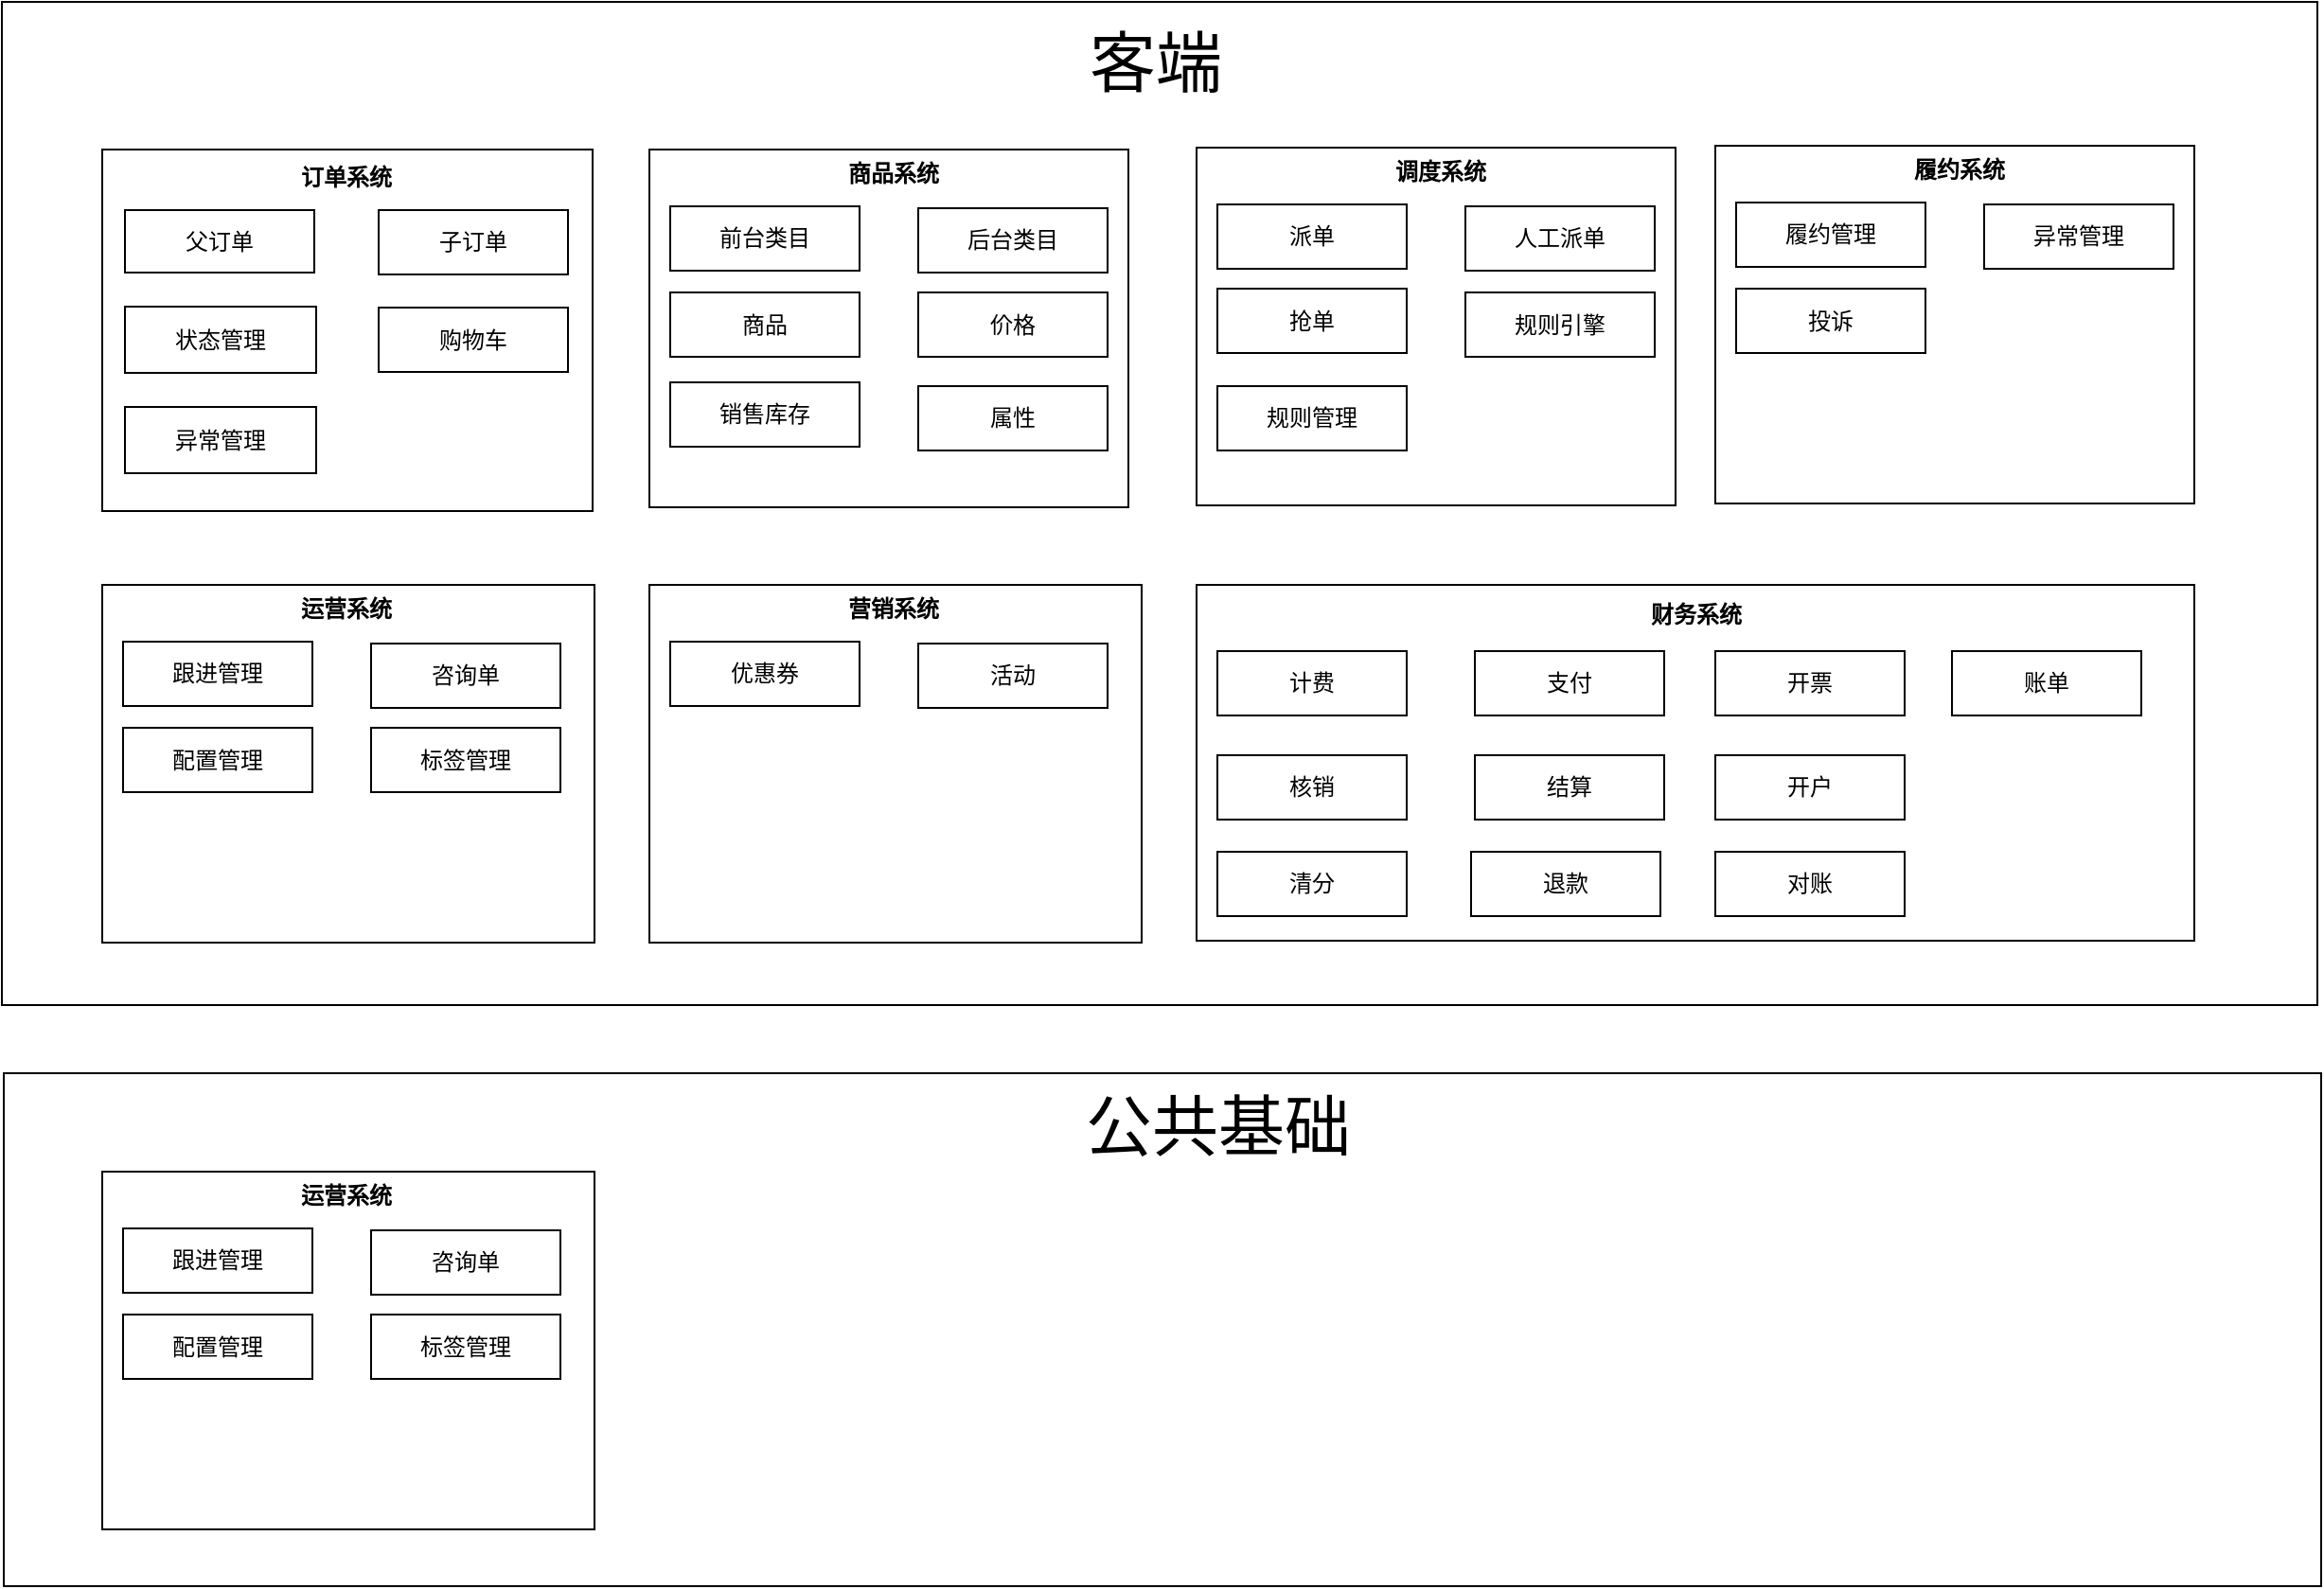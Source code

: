 <mxfile version="16.6.4" type="github"><diagram id="eQ8wMD1wYOPUiNA1ApBN" name="Page-1"><mxGraphModel dx="1902" dy="997" grid="0" gridSize="10" guides="1" tooltips="1" connect="1" arrows="1" fold="1" page="1" pageScale="1" pageWidth="827" pageHeight="1169" math="0" shadow="0"><root><mxCell id="0"/><mxCell id="1" parent="0"/><mxCell id="MfZtMbh1TgyxtuZnNvfO-58" value="" style="rounded=0;whiteSpace=wrap;html=1;" vertex="1" parent="1"><mxGeometry x="59" y="215" width="1223" height="530" as="geometry"/></mxCell><mxCell id="MfZtMbh1TgyxtuZnNvfO-1" value="" style="rounded=0;whiteSpace=wrap;html=1;" vertex="1" parent="1"><mxGeometry x="112" y="293" width="259" height="191" as="geometry"/></mxCell><mxCell id="MfZtMbh1TgyxtuZnNvfO-3" value="" style="rounded=0;whiteSpace=wrap;html=1;" vertex="1" parent="1"><mxGeometry x="60" y="781" width="1224" height="271" as="geometry"/></mxCell><mxCell id="MfZtMbh1TgyxtuZnNvfO-4" value="订单系统" style="text;html=1;strokeColor=none;fillColor=none;align=center;verticalAlign=middle;whiteSpace=wrap;rounded=0;fontStyle=1" vertex="1" parent="1"><mxGeometry x="210.5" y="293" width="60" height="30" as="geometry"/></mxCell><mxCell id="MfZtMbh1TgyxtuZnNvfO-5" value="父订单" style="rounded=0;whiteSpace=wrap;html=1;" vertex="1" parent="1"><mxGeometry x="124" y="325" width="100" height="33" as="geometry"/></mxCell><mxCell id="MfZtMbh1TgyxtuZnNvfO-6" value="子订单" style="rounded=0;whiteSpace=wrap;html=1;" vertex="1" parent="1"><mxGeometry x="258" y="325" width="100" height="34" as="geometry"/></mxCell><mxCell id="MfZtMbh1TgyxtuZnNvfO-7" value="购物车" style="rounded=0;whiteSpace=wrap;html=1;" vertex="1" parent="1"><mxGeometry x="258" y="376.5" width="100" height="34" as="geometry"/></mxCell><mxCell id="MfZtMbh1TgyxtuZnNvfO-8" value="状态管理" style="rounded=0;whiteSpace=wrap;html=1;" vertex="1" parent="1"><mxGeometry x="124" y="376" width="101" height="35" as="geometry"/></mxCell><mxCell id="MfZtMbh1TgyxtuZnNvfO-9" value="" style="rounded=0;whiteSpace=wrap;html=1;" vertex="1" parent="1"><mxGeometry x="401" y="293" width="253" height="189" as="geometry"/></mxCell><mxCell id="MfZtMbh1TgyxtuZnNvfO-10" value="商品系统" style="text;html=1;strokeColor=none;fillColor=none;align=center;verticalAlign=middle;whiteSpace=wrap;rounded=0;fontStyle=1" vertex="1" parent="1"><mxGeometry x="499.5" y="291" width="60" height="30" as="geometry"/></mxCell><mxCell id="MfZtMbh1TgyxtuZnNvfO-11" value="前台类目" style="rounded=0;whiteSpace=wrap;html=1;" vertex="1" parent="1"><mxGeometry x="412" y="323" width="100" height="34" as="geometry"/></mxCell><mxCell id="MfZtMbh1TgyxtuZnNvfO-12" value="后台类目" style="rounded=0;whiteSpace=wrap;html=1;" vertex="1" parent="1"><mxGeometry x="543" y="324" width="100" height="34" as="geometry"/></mxCell><mxCell id="MfZtMbh1TgyxtuZnNvfO-13" value="商品" style="rounded=0;whiteSpace=wrap;html=1;" vertex="1" parent="1"><mxGeometry x="412" y="368.5" width="100" height="34" as="geometry"/></mxCell><mxCell id="MfZtMbh1TgyxtuZnNvfO-14" value="价格" style="rounded=0;whiteSpace=wrap;html=1;" vertex="1" parent="1"><mxGeometry x="543" y="368.5" width="100" height="34" as="geometry"/></mxCell><mxCell id="MfZtMbh1TgyxtuZnNvfO-15" value="销售库存" style="rounded=0;whiteSpace=wrap;html=1;" vertex="1" parent="1"><mxGeometry x="412" y="416" width="100" height="34" as="geometry"/></mxCell><mxCell id="MfZtMbh1TgyxtuZnNvfO-16" value="属性" style="rounded=0;whiteSpace=wrap;html=1;" vertex="1" parent="1"><mxGeometry x="543" y="418" width="100" height="34" as="geometry"/></mxCell><mxCell id="MfZtMbh1TgyxtuZnNvfO-18" value="" style="rounded=0;whiteSpace=wrap;html=1;" vertex="1" parent="1"><mxGeometry x="690" y="292" width="253" height="189" as="geometry"/></mxCell><mxCell id="MfZtMbh1TgyxtuZnNvfO-19" value="调度系统" style="text;html=1;strokeColor=none;fillColor=none;align=center;verticalAlign=middle;whiteSpace=wrap;rounded=0;fontStyle=1" vertex="1" parent="1"><mxGeometry x="788.5" y="290" width="60" height="30" as="geometry"/></mxCell><mxCell id="MfZtMbh1TgyxtuZnNvfO-20" value="派单" style="rounded=0;whiteSpace=wrap;html=1;" vertex="1" parent="1"><mxGeometry x="701" y="322" width="100" height="34" as="geometry"/></mxCell><mxCell id="MfZtMbh1TgyxtuZnNvfO-21" value="人工派单" style="rounded=0;whiteSpace=wrap;html=1;" vertex="1" parent="1"><mxGeometry x="832" y="323" width="100" height="34" as="geometry"/></mxCell><mxCell id="MfZtMbh1TgyxtuZnNvfO-22" value="规则管理" style="rounded=0;whiteSpace=wrap;html=1;" vertex="1" parent="1"><mxGeometry x="701" y="418" width="100" height="34" as="geometry"/></mxCell><mxCell id="MfZtMbh1TgyxtuZnNvfO-26" value="" style="rounded=0;whiteSpace=wrap;html=1;" vertex="1" parent="1"><mxGeometry x="964" y="291" width="253" height="189" as="geometry"/></mxCell><mxCell id="MfZtMbh1TgyxtuZnNvfO-27" value="履约系统" style="text;html=1;strokeColor=none;fillColor=none;align=center;verticalAlign=middle;whiteSpace=wrap;rounded=0;fontStyle=1" vertex="1" parent="1"><mxGeometry x="1062.5" y="289" width="60" height="30" as="geometry"/></mxCell><mxCell id="MfZtMbh1TgyxtuZnNvfO-28" value="履约管理" style="rounded=0;whiteSpace=wrap;html=1;" vertex="1" parent="1"><mxGeometry x="975" y="321" width="100" height="34" as="geometry"/></mxCell><mxCell id="MfZtMbh1TgyxtuZnNvfO-29" value="异常管理" style="rounded=0;whiteSpace=wrap;html=1;" vertex="1" parent="1"><mxGeometry x="1106" y="322" width="100" height="34" as="geometry"/></mxCell><mxCell id="MfZtMbh1TgyxtuZnNvfO-30" value="投诉" style="rounded=0;whiteSpace=wrap;html=1;" vertex="1" parent="1"><mxGeometry x="975" y="366.5" width="100" height="34" as="geometry"/></mxCell><mxCell id="MfZtMbh1TgyxtuZnNvfO-31" value="规则引擎" style="rounded=0;whiteSpace=wrap;html=1;" vertex="1" parent="1"><mxGeometry x="832" y="368.5" width="100" height="34" as="geometry"/></mxCell><mxCell id="MfZtMbh1TgyxtuZnNvfO-32" value="抢单" style="rounded=0;whiteSpace=wrap;html=1;" vertex="1" parent="1"><mxGeometry x="701" y="366.5" width="100" height="34" as="geometry"/></mxCell><mxCell id="MfZtMbh1TgyxtuZnNvfO-33" value="异常管理" style="rounded=0;whiteSpace=wrap;html=1;" vertex="1" parent="1"><mxGeometry x="124" y="429" width="101" height="35" as="geometry"/></mxCell><mxCell id="MfZtMbh1TgyxtuZnNvfO-34" value="" style="rounded=0;whiteSpace=wrap;html=1;" vertex="1" parent="1"><mxGeometry x="112" y="523" width="260" height="189" as="geometry"/></mxCell><mxCell id="MfZtMbh1TgyxtuZnNvfO-35" value="运营系统" style="text;html=1;strokeColor=none;fillColor=none;align=center;verticalAlign=middle;whiteSpace=wrap;rounded=0;fontStyle=1" vertex="1" parent="1"><mxGeometry x="210.5" y="521" width="60" height="30" as="geometry"/></mxCell><mxCell id="MfZtMbh1TgyxtuZnNvfO-36" value="跟进管理" style="rounded=0;whiteSpace=wrap;html=1;" vertex="1" parent="1"><mxGeometry x="123" y="553" width="100" height="34" as="geometry"/></mxCell><mxCell id="MfZtMbh1TgyxtuZnNvfO-37" value="咨询单" style="rounded=0;whiteSpace=wrap;html=1;" vertex="1" parent="1"><mxGeometry x="254" y="554" width="100" height="34" as="geometry"/></mxCell><mxCell id="MfZtMbh1TgyxtuZnNvfO-38" value="配置管理" style="rounded=0;whiteSpace=wrap;html=1;" vertex="1" parent="1"><mxGeometry x="123" y="598.5" width="100" height="34" as="geometry"/></mxCell><mxCell id="MfZtMbh1TgyxtuZnNvfO-39" value="标签管理" style="rounded=0;whiteSpace=wrap;html=1;" vertex="1" parent="1"><mxGeometry x="254" y="598.5" width="100" height="34" as="geometry"/></mxCell><mxCell id="MfZtMbh1TgyxtuZnNvfO-40" value="" style="rounded=0;whiteSpace=wrap;html=1;" vertex="1" parent="1"><mxGeometry x="401" y="523" width="260" height="189" as="geometry"/></mxCell><mxCell id="MfZtMbh1TgyxtuZnNvfO-41" value="营销系统" style="text;html=1;strokeColor=none;fillColor=none;align=center;verticalAlign=middle;whiteSpace=wrap;rounded=0;fontStyle=1" vertex="1" parent="1"><mxGeometry x="499.5" y="521" width="60" height="30" as="geometry"/></mxCell><mxCell id="MfZtMbh1TgyxtuZnNvfO-42" value="优惠券" style="rounded=0;whiteSpace=wrap;html=1;" vertex="1" parent="1"><mxGeometry x="412" y="553" width="100" height="34" as="geometry"/></mxCell><mxCell id="MfZtMbh1TgyxtuZnNvfO-43" value="活动" style="rounded=0;whiteSpace=wrap;html=1;" vertex="1" parent="1"><mxGeometry x="543" y="554" width="100" height="34" as="geometry"/></mxCell><mxCell id="MfZtMbh1TgyxtuZnNvfO-46" value="" style="rounded=0;whiteSpace=wrap;html=1;" vertex="1" parent="1"><mxGeometry x="690" y="523" width="527" height="188" as="geometry"/></mxCell><mxCell id="MfZtMbh1TgyxtuZnNvfO-47" value="财务系统" style="text;html=1;strokeColor=none;fillColor=none;align=center;verticalAlign=middle;whiteSpace=wrap;rounded=0;fontStyle=1" vertex="1" parent="1"><mxGeometry x="923.5" y="524" width="60" height="30" as="geometry"/></mxCell><mxCell id="MfZtMbh1TgyxtuZnNvfO-48" value="计费" style="rounded=0;whiteSpace=wrap;html=1;" vertex="1" parent="1"><mxGeometry x="701" y="558" width="100" height="34" as="geometry"/></mxCell><mxCell id="MfZtMbh1TgyxtuZnNvfO-49" value="支付" style="rounded=0;whiteSpace=wrap;html=1;" vertex="1" parent="1"><mxGeometry x="837" y="558" width="100" height="34" as="geometry"/></mxCell><mxCell id="MfZtMbh1TgyxtuZnNvfO-50" value="核销" style="rounded=0;whiteSpace=wrap;html=1;" vertex="1" parent="1"><mxGeometry x="701" y="613" width="100" height="34" as="geometry"/></mxCell><mxCell id="MfZtMbh1TgyxtuZnNvfO-51" value="结算" style="rounded=0;whiteSpace=wrap;html=1;" vertex="1" parent="1"><mxGeometry x="837" y="613" width="100" height="34" as="geometry"/></mxCell><mxCell id="MfZtMbh1TgyxtuZnNvfO-52" value="清分" style="rounded=0;whiteSpace=wrap;html=1;" vertex="1" parent="1"><mxGeometry x="701" y="664" width="100" height="34" as="geometry"/></mxCell><mxCell id="MfZtMbh1TgyxtuZnNvfO-53" value="退款" style="rounded=0;whiteSpace=wrap;html=1;" vertex="1" parent="1"><mxGeometry x="835" y="664" width="100" height="34" as="geometry"/></mxCell><mxCell id="MfZtMbh1TgyxtuZnNvfO-54" value="开票" style="rounded=0;whiteSpace=wrap;html=1;" vertex="1" parent="1"><mxGeometry x="964" y="558" width="100" height="34" as="geometry"/></mxCell><mxCell id="MfZtMbh1TgyxtuZnNvfO-55" value="开户" style="rounded=0;whiteSpace=wrap;html=1;" vertex="1" parent="1"><mxGeometry x="964" y="613" width="100" height="34" as="geometry"/></mxCell><mxCell id="MfZtMbh1TgyxtuZnNvfO-56" value="对账" style="rounded=0;whiteSpace=wrap;html=1;" vertex="1" parent="1"><mxGeometry x="964" y="664" width="100" height="34" as="geometry"/></mxCell><mxCell id="MfZtMbh1TgyxtuZnNvfO-57" value="账单" style="rounded=0;whiteSpace=wrap;html=1;" vertex="1" parent="1"><mxGeometry x="1089" y="558" width="100" height="34" as="geometry"/></mxCell><mxCell id="MfZtMbh1TgyxtuZnNvfO-59" value="客端" style="text;html=1;strokeColor=none;fillColor=none;align=center;verticalAlign=middle;whiteSpace=wrap;rounded=0;fontSize=35;" vertex="1" parent="1"><mxGeometry x="557" y="230" width="223" height="34" as="geometry"/></mxCell><mxCell id="MfZtMbh1TgyxtuZnNvfO-60" value="公共基础" style="text;html=1;strokeColor=none;fillColor=none;align=center;verticalAlign=middle;whiteSpace=wrap;rounded=0;fontSize=35;" vertex="1" parent="1"><mxGeometry x="584" y="787" width="235" height="44" as="geometry"/></mxCell><mxCell id="MfZtMbh1TgyxtuZnNvfO-65" value="" style="rounded=0;whiteSpace=wrap;html=1;" vertex="1" parent="1"><mxGeometry x="112" y="833" width="260" height="189" as="geometry"/></mxCell><mxCell id="MfZtMbh1TgyxtuZnNvfO-66" value="运营系统" style="text;html=1;strokeColor=none;fillColor=none;align=center;verticalAlign=middle;whiteSpace=wrap;rounded=0;fontStyle=1" vertex="1" parent="1"><mxGeometry x="210.5" y="831" width="60" height="30" as="geometry"/></mxCell><mxCell id="MfZtMbh1TgyxtuZnNvfO-67" value="跟进管理" style="rounded=0;whiteSpace=wrap;html=1;" vertex="1" parent="1"><mxGeometry x="123" y="863" width="100" height="34" as="geometry"/></mxCell><mxCell id="MfZtMbh1TgyxtuZnNvfO-68" value="咨询单" style="rounded=0;whiteSpace=wrap;html=1;" vertex="1" parent="1"><mxGeometry x="254" y="864" width="100" height="34" as="geometry"/></mxCell><mxCell id="MfZtMbh1TgyxtuZnNvfO-69" value="配置管理" style="rounded=0;whiteSpace=wrap;html=1;" vertex="1" parent="1"><mxGeometry x="123" y="908.5" width="100" height="34" as="geometry"/></mxCell><mxCell id="MfZtMbh1TgyxtuZnNvfO-70" value="标签管理" style="rounded=0;whiteSpace=wrap;html=1;" vertex="1" parent="1"><mxGeometry x="254" y="908.5" width="100" height="34" as="geometry"/></mxCell></root></mxGraphModel></diagram></mxfile>